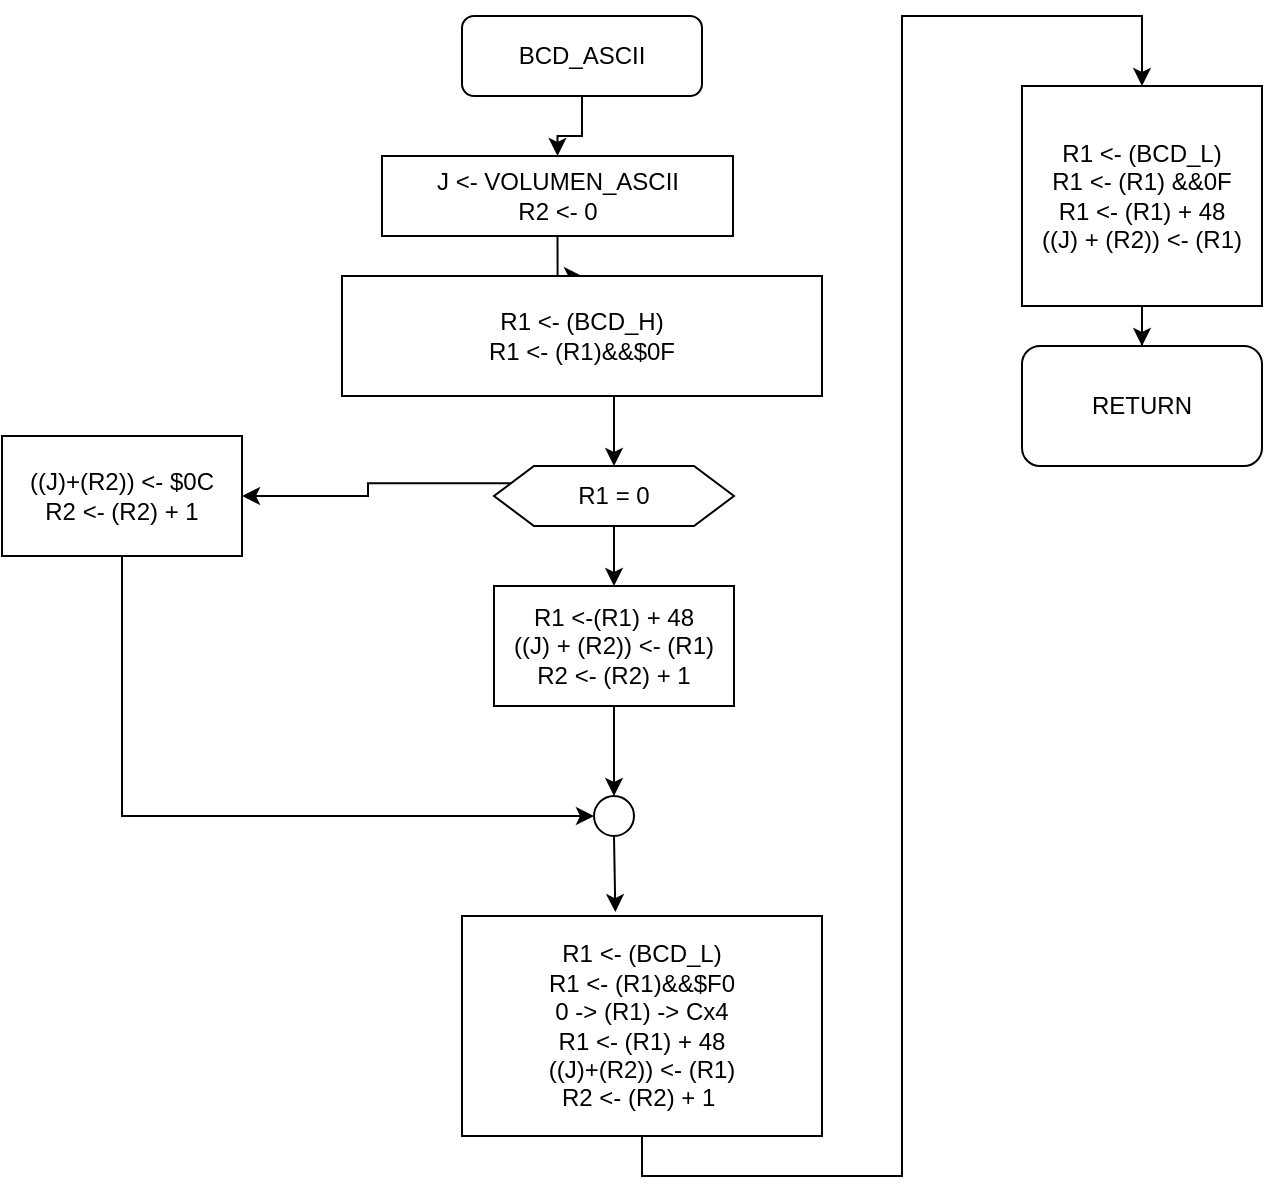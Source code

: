 <mxfile version="14.4.2" type="device"><diagram id="TG63T0dveMD4k_eYHqk2" name="Page-1"><mxGraphModel dx="1252" dy="672" grid="1" gridSize="10" guides="1" tooltips="1" connect="1" arrows="1" fold="1" page="1" pageScale="1" pageWidth="850" pageHeight="1100" math="0" shadow="0"><root><mxCell id="0"/><mxCell id="1" parent="0"/><mxCell id="wAKI1jg4-hs-wB3EO1j--1" style="edgeStyle=orthogonalEdgeStyle;rounded=0;orthogonalLoop=1;jettySize=auto;html=1;exitX=0.5;exitY=1;exitDx=0;exitDy=0;" edge="1" parent="1" source="wAKI1jg4-hs-wB3EO1j--2" target="wAKI1jg4-hs-wB3EO1j--4"><mxGeometry relative="1" as="geometry"/></mxCell><mxCell id="wAKI1jg4-hs-wB3EO1j--2" value="BCD_ASCII" style="rounded=1;whiteSpace=wrap;html=1;" vertex="1" parent="1"><mxGeometry x="520" y="300" width="120" height="40" as="geometry"/></mxCell><mxCell id="wAKI1jg4-hs-wB3EO1j--3" style="edgeStyle=orthogonalEdgeStyle;rounded=0;orthogonalLoop=1;jettySize=auto;html=1;exitX=0.5;exitY=1;exitDx=0;exitDy=0;" edge="1" parent="1" source="wAKI1jg4-hs-wB3EO1j--4" target="wAKI1jg4-hs-wB3EO1j--21"><mxGeometry relative="1" as="geometry"/></mxCell><mxCell id="wAKI1jg4-hs-wB3EO1j--4" value="J &amp;lt;- VOLUMEN_ASCII&lt;br&gt;R2 &amp;lt;- 0" style="rounded=0;whiteSpace=wrap;html=1;" vertex="1" parent="1"><mxGeometry x="480" y="370" width="175.5" height="40" as="geometry"/></mxCell><mxCell id="wAKI1jg4-hs-wB3EO1j--7" style="edgeStyle=orthogonalEdgeStyle;rounded=0;orthogonalLoop=1;jettySize=auto;html=1;exitX=0;exitY=0.25;exitDx=0;exitDy=0;" edge="1" parent="1" source="wAKI1jg4-hs-wB3EO1j--9" target="wAKI1jg4-hs-wB3EO1j--11"><mxGeometry relative="1" as="geometry"/></mxCell><mxCell id="wAKI1jg4-hs-wB3EO1j--8" style="edgeStyle=orthogonalEdgeStyle;rounded=0;orthogonalLoop=1;jettySize=auto;html=1;exitX=0.5;exitY=1;exitDx=0;exitDy=0;" edge="1" parent="1" source="wAKI1jg4-hs-wB3EO1j--9" target="wAKI1jg4-hs-wB3EO1j--13"><mxGeometry relative="1" as="geometry"/></mxCell><mxCell id="wAKI1jg4-hs-wB3EO1j--9" value="R1 = 0" style="shape=hexagon;perimeter=hexagonPerimeter2;whiteSpace=wrap;html=1;fixedSize=1;" vertex="1" parent="1"><mxGeometry x="536" y="525" width="120" height="30" as="geometry"/></mxCell><mxCell id="wAKI1jg4-hs-wB3EO1j--10" style="edgeStyle=orthogonalEdgeStyle;rounded=0;orthogonalLoop=1;jettySize=auto;html=1;exitX=0.5;exitY=1;exitDx=0;exitDy=0;entryX=0;entryY=0.5;entryDx=0;entryDy=0;" edge="1" parent="1" source="wAKI1jg4-hs-wB3EO1j--11" target="wAKI1jg4-hs-wB3EO1j--14"><mxGeometry relative="1" as="geometry"><mxPoint x="360" y="600" as="targetPoint"/><Array as="points"><mxPoint x="350" y="700"/><mxPoint x="570" y="700"/></Array></mxGeometry></mxCell><mxCell id="wAKI1jg4-hs-wB3EO1j--11" value="((J)+(R2)) &amp;lt;- $0C&lt;br&gt;R2 &amp;lt;- (R2) + 1" style="rounded=0;whiteSpace=wrap;html=1;" vertex="1" parent="1"><mxGeometry x="290" y="510" width="120" height="60" as="geometry"/></mxCell><mxCell id="wAKI1jg4-hs-wB3EO1j--12" style="edgeStyle=orthogonalEdgeStyle;rounded=0;orthogonalLoop=1;jettySize=auto;html=1;exitX=0.5;exitY=1;exitDx=0;exitDy=0;entryX=0.5;entryY=0;entryDx=0;entryDy=0;" edge="1" parent="1" source="wAKI1jg4-hs-wB3EO1j--13" target="wAKI1jg4-hs-wB3EO1j--14"><mxGeometry relative="1" as="geometry"/></mxCell><mxCell id="wAKI1jg4-hs-wB3EO1j--13" value="R1 &amp;lt;-(R1) + 48&lt;br&gt;((J) + (R2)) &amp;lt;- (R1)&lt;br&gt;R2 &amp;lt;- (R2) + 1" style="rounded=0;whiteSpace=wrap;html=1;" vertex="1" parent="1"><mxGeometry x="536" y="585" width="120" height="60" as="geometry"/></mxCell><mxCell id="wAKI1jg4-hs-wB3EO1j--22" style="edgeStyle=orthogonalEdgeStyle;rounded=0;orthogonalLoop=1;jettySize=auto;html=1;exitX=0.5;exitY=1;exitDx=0;exitDy=0;entryX=0.426;entryY=-0.018;entryDx=0;entryDy=0;entryPerimeter=0;" edge="1" parent="1" source="wAKI1jg4-hs-wB3EO1j--14" target="wAKI1jg4-hs-wB3EO1j--19"><mxGeometry relative="1" as="geometry"/></mxCell><mxCell id="wAKI1jg4-hs-wB3EO1j--14" value="" style="ellipse;whiteSpace=wrap;html=1;aspect=fixed;" vertex="1" parent="1"><mxGeometry x="586" y="690" width="20" height="20" as="geometry"/></mxCell><mxCell id="wAKI1jg4-hs-wB3EO1j--15" style="edgeStyle=orthogonalEdgeStyle;rounded=0;orthogonalLoop=1;jettySize=auto;html=1;exitX=0.5;exitY=1;exitDx=0;exitDy=0;" edge="1" parent="1" source="wAKI1jg4-hs-wB3EO1j--16" target="wAKI1jg4-hs-wB3EO1j--17"><mxGeometry relative="1" as="geometry"/></mxCell><mxCell id="wAKI1jg4-hs-wB3EO1j--16" value="R1 &amp;lt;- (BCD_L)&lt;br&gt;R1 &amp;lt;- (R1) &amp;amp;&amp;amp;0F&lt;br&gt;R1 &amp;lt;- (R1) + 48&lt;br&gt;((J) + (R2)) &amp;lt;- (R1)" style="rounded=0;whiteSpace=wrap;html=1;" vertex="1" parent="1"><mxGeometry x="800" y="335" width="120" height="110" as="geometry"/></mxCell><mxCell id="wAKI1jg4-hs-wB3EO1j--17" value="RETURN" style="rounded=1;whiteSpace=wrap;html=1;" vertex="1" parent="1"><mxGeometry x="800" y="465" width="120" height="60" as="geometry"/></mxCell><mxCell id="wAKI1jg4-hs-wB3EO1j--18" style="edgeStyle=orthogonalEdgeStyle;rounded=0;orthogonalLoop=1;jettySize=auto;html=1;exitX=0.5;exitY=1;exitDx=0;exitDy=0;entryX=0.5;entryY=0;entryDx=0;entryDy=0;" edge="1" parent="1" source="wAKI1jg4-hs-wB3EO1j--19" target="wAKI1jg4-hs-wB3EO1j--16"><mxGeometry relative="1" as="geometry"><mxPoint x="560" y="955.0" as="targetPoint"/><Array as="points"><mxPoint x="610" y="880"/><mxPoint x="740" y="880"/><mxPoint x="740" y="300"/><mxPoint x="860" y="300"/></Array></mxGeometry></mxCell><mxCell id="wAKI1jg4-hs-wB3EO1j--19" value="R1 &amp;lt;- (BCD_L)&lt;br&gt;R1 &amp;lt;- (R1)&amp;amp;&amp;amp;$F0&lt;br&gt;0 -&amp;gt; (R1) -&amp;gt; Cx4&lt;br&gt;R1 &amp;lt;- (R1) + 48&lt;br&gt;((J)+(R2)) &amp;lt;- (R1)&lt;br&gt;R2 &amp;lt;- (R2) + 1&amp;nbsp;" style="rounded=0;whiteSpace=wrap;html=1;" vertex="1" parent="1"><mxGeometry x="520" y="750" width="180" height="110" as="geometry"/></mxCell><mxCell id="wAKI1jg4-hs-wB3EO1j--20" style="edgeStyle=orthogonalEdgeStyle;rounded=0;orthogonalLoop=1;jettySize=auto;html=1;exitX=0.5;exitY=1;exitDx=0;exitDy=0;entryX=0.5;entryY=0;entryDx=0;entryDy=0;" edge="1" parent="1" source="wAKI1jg4-hs-wB3EO1j--21" target="wAKI1jg4-hs-wB3EO1j--9"><mxGeometry relative="1" as="geometry"><mxPoint x="575" y="405" as="targetPoint"/></mxGeometry></mxCell><mxCell id="wAKI1jg4-hs-wB3EO1j--21" value="R1 &amp;lt;- (BCD_H)&lt;br&gt;R1 &amp;lt;- (R1)&amp;amp;&amp;amp;$0F" style="rounded=0;whiteSpace=wrap;html=1;" vertex="1" parent="1"><mxGeometry x="460" y="430" width="240" height="60" as="geometry"/></mxCell></root></mxGraphModel></diagram></mxfile>